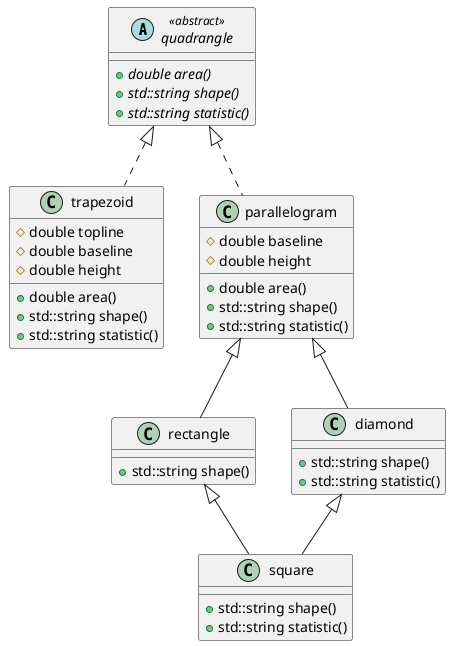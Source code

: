 @startuml uml_shape

abstract quadrangle <<abstract>> {
    + {abstract} double area()
    + {abstract} std::string shape()
    + {abstract} std::string statistic()
}

class trapezoid {
    + double area()
    + std::string shape()
    + std::string statistic()

    # double topline
    # double baseline
    # double height
}

class parallelogram {
    + double area()
    + std::string shape()
    + std::string statistic()

    # double baseline
    # double height
}

class rectangle {
    + std::string shape()
}

class diamond {
    + std::string shape()
    + std::string statistic()
}

class square {
    + std::string shape()
    + std::string statistic()
}

quadrangle <|.. trapezoid
quadrangle <|.. parallelogram

parallelogram <|-- rectangle
parallelogram <|-- diamond

rectangle <|-- square
diamond <|-- square

@enduml